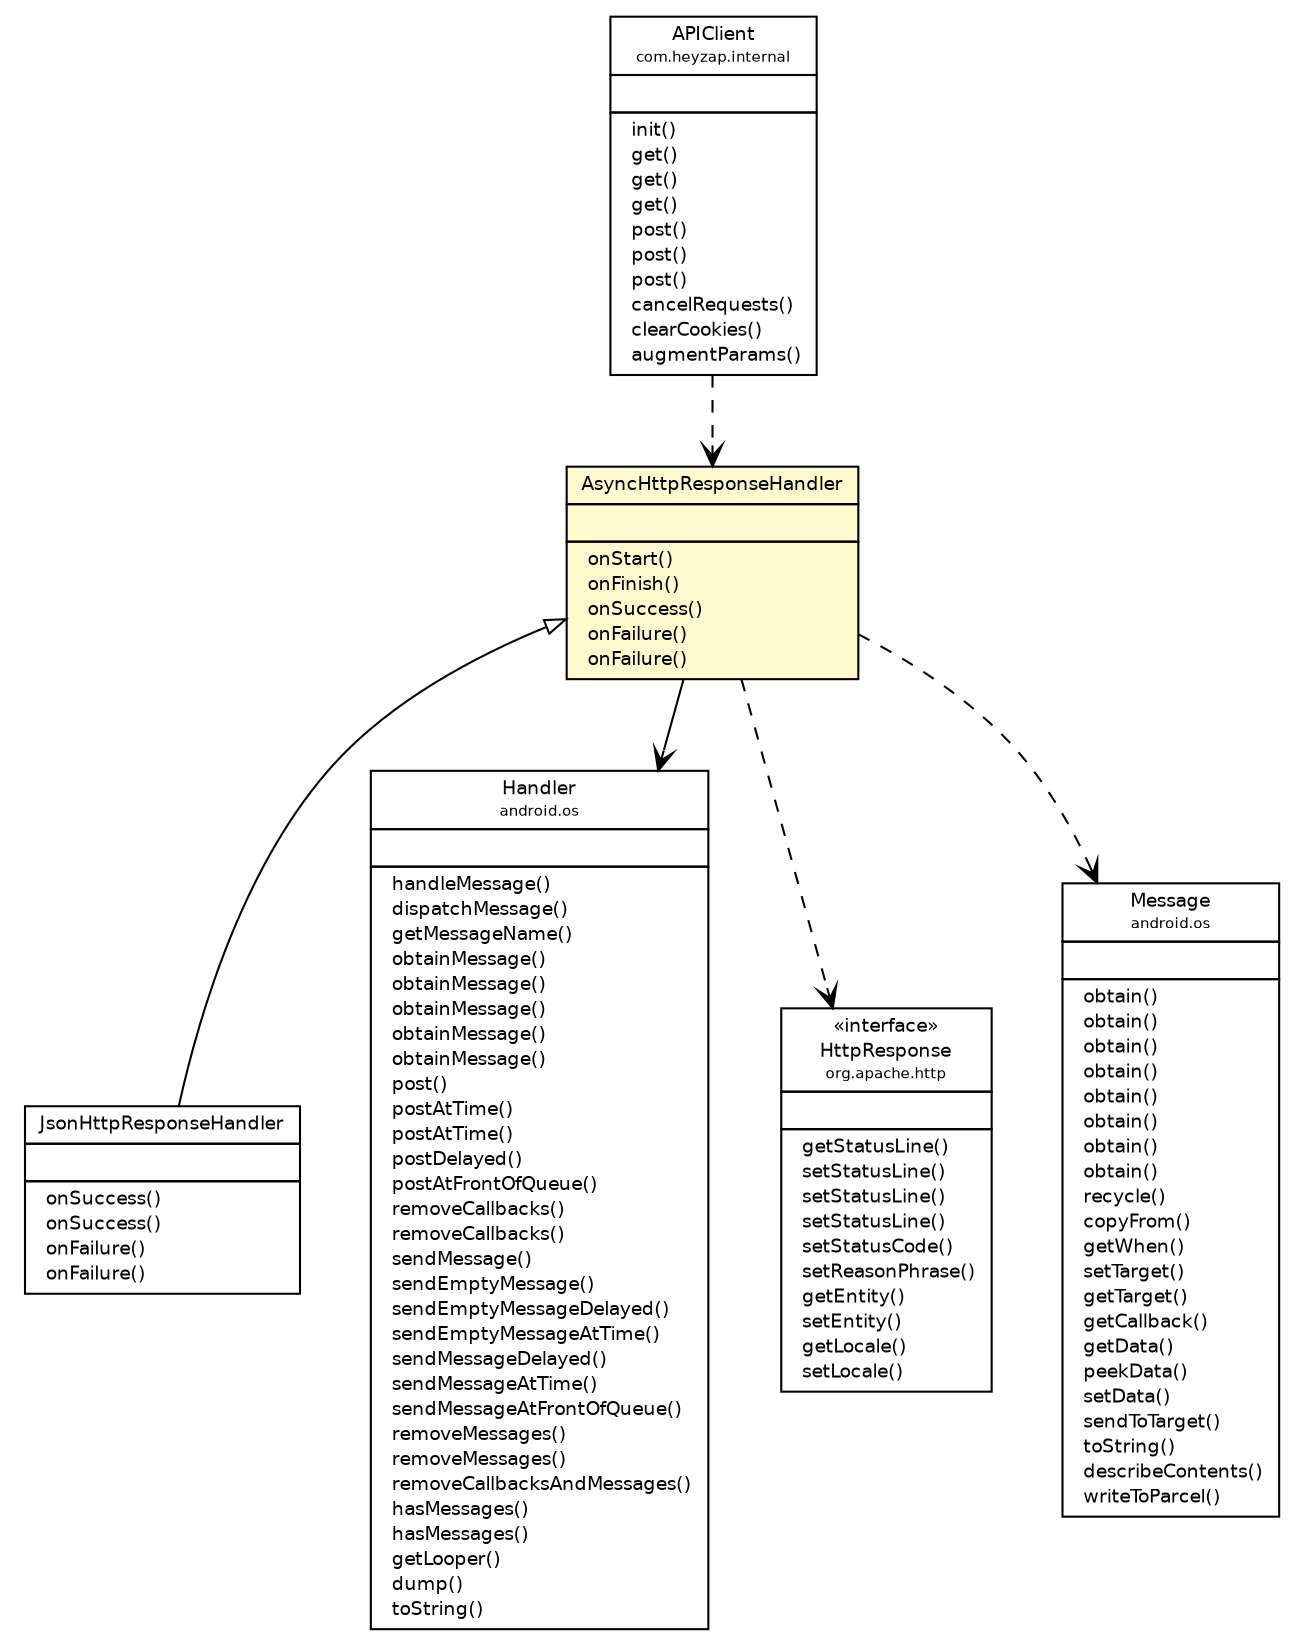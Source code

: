 #!/usr/local/bin/dot
#
# Class diagram 
# Generated by UMLGraph version 5.2 (http://www.umlgraph.org/)
#

digraph G {
	edge [fontname="Helvetica",fontsize=10,labelfontname="Helvetica",labelfontsize=10];
	node [fontname="Helvetica",fontsize=10,shape=plaintext];
	nodesep=0.25;
	ranksep=0.5;
	// com.heyzap.http.JsonHttpResponseHandler
	c4951 [label=<<table title="com.heyzap.http.JsonHttpResponseHandler" border="0" cellborder="1" cellspacing="0" cellpadding="2" port="p" href="./JsonHttpResponseHandler.html">
		<tr><td><table border="0" cellspacing="0" cellpadding="1">
<tr><td align="center" balign="center"> JsonHttpResponseHandler </td></tr>
		</table></td></tr>
		<tr><td><table border="0" cellspacing="0" cellpadding="1">
<tr><td align="left" balign="left">  </td></tr>
		</table></td></tr>
		<tr><td><table border="0" cellspacing="0" cellpadding="1">
<tr><td align="left" balign="left">  onSuccess() </td></tr>
<tr><td align="left" balign="left">  onSuccess() </td></tr>
<tr><td align="left" balign="left">  onFailure() </td></tr>
<tr><td align="left" balign="left">  onFailure() </td></tr>
		</table></td></tr>
		</table>>, fontname="Helvetica", fontcolor="black", fontsize=9.0];
	// com.heyzap.http.AsyncHttpResponseHandler
	c4953 [label=<<table title="com.heyzap.http.AsyncHttpResponseHandler" border="0" cellborder="1" cellspacing="0" cellpadding="2" port="p" bgcolor="lemonChiffon" href="./AsyncHttpResponseHandler.html">
		<tr><td><table border="0" cellspacing="0" cellpadding="1">
<tr><td align="center" balign="center"> AsyncHttpResponseHandler </td></tr>
		</table></td></tr>
		<tr><td><table border="0" cellspacing="0" cellpadding="1">
<tr><td align="left" balign="left">  </td></tr>
		</table></td></tr>
		<tr><td><table border="0" cellspacing="0" cellpadding="1">
<tr><td align="left" balign="left">  onStart() </td></tr>
<tr><td align="left" balign="left">  onFinish() </td></tr>
<tr><td align="left" balign="left">  onSuccess() </td></tr>
<tr><td align="left" balign="left">  onFailure() </td></tr>
<tr><td align="left" balign="left">  onFailure() </td></tr>
		</table></td></tr>
		</table>>, fontname="Helvetica", fontcolor="black", fontsize=9.0];
	// com.heyzap.internal.APIClient
	c4974 [label=<<table title="com.heyzap.internal.APIClient" border="0" cellborder="1" cellspacing="0" cellpadding="2" port="p" href="../internal/APIClient.html">
		<tr><td><table border="0" cellspacing="0" cellpadding="1">
<tr><td align="center" balign="center"> APIClient </td></tr>
<tr><td align="center" balign="center"><font point-size="7.0"> com.heyzap.internal </font></td></tr>
		</table></td></tr>
		<tr><td><table border="0" cellspacing="0" cellpadding="1">
<tr><td align="left" balign="left">  </td></tr>
		</table></td></tr>
		<tr><td><table border="0" cellspacing="0" cellpadding="1">
<tr><td align="left" balign="left">  init() </td></tr>
<tr><td align="left" balign="left">  get() </td></tr>
<tr><td align="left" balign="left">  get() </td></tr>
<tr><td align="left" balign="left">  get() </td></tr>
<tr><td align="left" balign="left">  post() </td></tr>
<tr><td align="left" balign="left">  post() </td></tr>
<tr><td align="left" balign="left">  post() </td></tr>
<tr><td align="left" balign="left">  cancelRequests() </td></tr>
<tr><td align="left" balign="left">  clearCookies() </td></tr>
<tr><td align="left" balign="left">  augmentParams() </td></tr>
		</table></td></tr>
		</table>>, fontname="Helvetica", fontcolor="black", fontsize=9.0];
	//com.heyzap.http.JsonHttpResponseHandler extends com.heyzap.http.AsyncHttpResponseHandler
	c4953:p -> c4951:p [dir=back,arrowtail=empty];
	// com.heyzap.http.AsyncHttpResponseHandler NAVASSOC android.os.Handler
	c4953:p -> c5001:p [taillabel="", label="", headlabel="", fontname="Helvetica", fontcolor="black", fontsize=10.0, color="black", arrowhead=open];
	// com.heyzap.http.AsyncHttpResponseHandler DEPEND org.apache.http.HttpResponse
	c4953:p -> c5002:p [taillabel="", label="", headlabel="", fontname="Helvetica", fontcolor="black", fontsize=10.0, color="black", arrowhead=open, style=dashed];
	// com.heyzap.http.AsyncHttpResponseHandler DEPEND android.os.Message
	c4953:p -> c5003:p [taillabel="", label="", headlabel="", fontname="Helvetica", fontcolor="black", fontsize=10.0, color="black", arrowhead=open, style=dashed];
	// com.heyzap.internal.APIClient DEPEND com.heyzap.http.AsyncHttpResponseHandler
	c4974:p -> c4953:p [taillabel="", label="", headlabel="", fontname="Helvetica", fontcolor="black", fontsize=10.0, color="black", arrowhead=open, style=dashed];
	// android.os.Message
	c5003 [label=<<table title="android.os.Message" border="0" cellborder="1" cellspacing="0" cellpadding="2" port="p" href="http://java.sun.com/j2se/1.4.2/docs/api/android/os/Message.html">
		<tr><td><table border="0" cellspacing="0" cellpadding="1">
<tr><td align="center" balign="center"> Message </td></tr>
<tr><td align="center" balign="center"><font point-size="7.0"> android.os </font></td></tr>
		</table></td></tr>
		<tr><td><table border="0" cellspacing="0" cellpadding="1">
<tr><td align="left" balign="left">  </td></tr>
		</table></td></tr>
		<tr><td><table border="0" cellspacing="0" cellpadding="1">
<tr><td align="left" balign="left">  obtain() </td></tr>
<tr><td align="left" balign="left">  obtain() </td></tr>
<tr><td align="left" balign="left">  obtain() </td></tr>
<tr><td align="left" balign="left">  obtain() </td></tr>
<tr><td align="left" balign="left">  obtain() </td></tr>
<tr><td align="left" balign="left">  obtain() </td></tr>
<tr><td align="left" balign="left">  obtain() </td></tr>
<tr><td align="left" balign="left">  obtain() </td></tr>
<tr><td align="left" balign="left">  recycle() </td></tr>
<tr><td align="left" balign="left">  copyFrom() </td></tr>
<tr><td align="left" balign="left">  getWhen() </td></tr>
<tr><td align="left" balign="left">  setTarget() </td></tr>
<tr><td align="left" balign="left">  getTarget() </td></tr>
<tr><td align="left" balign="left">  getCallback() </td></tr>
<tr><td align="left" balign="left">  getData() </td></tr>
<tr><td align="left" balign="left">  peekData() </td></tr>
<tr><td align="left" balign="left">  setData() </td></tr>
<tr><td align="left" balign="left">  sendToTarget() </td></tr>
<tr><td align="left" balign="left">  toString() </td></tr>
<tr><td align="left" balign="left">  describeContents() </td></tr>
<tr><td align="left" balign="left">  writeToParcel() </td></tr>
		</table></td></tr>
		</table>>, fontname="Helvetica", fontcolor="black", fontsize=9.0];
	// org.apache.http.HttpResponse
	c5002 [label=<<table title="org.apache.http.HttpResponse" border="0" cellborder="1" cellspacing="0" cellpadding="2" port="p" href="http://java.sun.com/j2se/1.4.2/docs/api/org/apache/http/HttpResponse.html">
		<tr><td><table border="0" cellspacing="0" cellpadding="1">
<tr><td align="center" balign="center"> &#171;interface&#187; </td></tr>
<tr><td align="center" balign="center"> HttpResponse </td></tr>
<tr><td align="center" balign="center"><font point-size="7.0"> org.apache.http </font></td></tr>
		</table></td></tr>
		<tr><td><table border="0" cellspacing="0" cellpadding="1">
<tr><td align="left" balign="left">  </td></tr>
		</table></td></tr>
		<tr><td><table border="0" cellspacing="0" cellpadding="1">
<tr><td align="left" balign="left">  getStatusLine() </td></tr>
<tr><td align="left" balign="left">  setStatusLine() </td></tr>
<tr><td align="left" balign="left">  setStatusLine() </td></tr>
<tr><td align="left" balign="left">  setStatusLine() </td></tr>
<tr><td align="left" balign="left">  setStatusCode() </td></tr>
<tr><td align="left" balign="left">  setReasonPhrase() </td></tr>
<tr><td align="left" balign="left">  getEntity() </td></tr>
<tr><td align="left" balign="left">  setEntity() </td></tr>
<tr><td align="left" balign="left">  getLocale() </td></tr>
<tr><td align="left" balign="left">  setLocale() </td></tr>
		</table></td></tr>
		</table>>, fontname="Helvetica", fontcolor="black", fontsize=9.0];
	// android.os.Handler
	c5001 [label=<<table title="android.os.Handler" border="0" cellborder="1" cellspacing="0" cellpadding="2" port="p" href="http://java.sun.com/j2se/1.4.2/docs/api/android/os/Handler.html">
		<tr><td><table border="0" cellspacing="0" cellpadding="1">
<tr><td align="center" balign="center"> Handler </td></tr>
<tr><td align="center" balign="center"><font point-size="7.0"> android.os </font></td></tr>
		</table></td></tr>
		<tr><td><table border="0" cellspacing="0" cellpadding="1">
<tr><td align="left" balign="left">  </td></tr>
		</table></td></tr>
		<tr><td><table border="0" cellspacing="0" cellpadding="1">
<tr><td align="left" balign="left">  handleMessage() </td></tr>
<tr><td align="left" balign="left">  dispatchMessage() </td></tr>
<tr><td align="left" balign="left">  getMessageName() </td></tr>
<tr><td align="left" balign="left">  obtainMessage() </td></tr>
<tr><td align="left" balign="left">  obtainMessage() </td></tr>
<tr><td align="left" balign="left">  obtainMessage() </td></tr>
<tr><td align="left" balign="left">  obtainMessage() </td></tr>
<tr><td align="left" balign="left">  obtainMessage() </td></tr>
<tr><td align="left" balign="left">  post() </td></tr>
<tr><td align="left" balign="left">  postAtTime() </td></tr>
<tr><td align="left" balign="left">  postAtTime() </td></tr>
<tr><td align="left" balign="left">  postDelayed() </td></tr>
<tr><td align="left" balign="left">  postAtFrontOfQueue() </td></tr>
<tr><td align="left" balign="left">  removeCallbacks() </td></tr>
<tr><td align="left" balign="left">  removeCallbacks() </td></tr>
<tr><td align="left" balign="left">  sendMessage() </td></tr>
<tr><td align="left" balign="left">  sendEmptyMessage() </td></tr>
<tr><td align="left" balign="left">  sendEmptyMessageDelayed() </td></tr>
<tr><td align="left" balign="left">  sendEmptyMessageAtTime() </td></tr>
<tr><td align="left" balign="left">  sendMessageDelayed() </td></tr>
<tr><td align="left" balign="left">  sendMessageAtTime() </td></tr>
<tr><td align="left" balign="left">  sendMessageAtFrontOfQueue() </td></tr>
<tr><td align="left" balign="left">  removeMessages() </td></tr>
<tr><td align="left" balign="left">  removeMessages() </td></tr>
<tr><td align="left" balign="left">  removeCallbacksAndMessages() </td></tr>
<tr><td align="left" balign="left">  hasMessages() </td></tr>
<tr><td align="left" balign="left">  hasMessages() </td></tr>
<tr><td align="left" balign="left">  getLooper() </td></tr>
<tr><td align="left" balign="left">  dump() </td></tr>
<tr><td align="left" balign="left">  toString() </td></tr>
		</table></td></tr>
		</table>>, fontname="Helvetica", fontcolor="black", fontsize=9.0];
}

